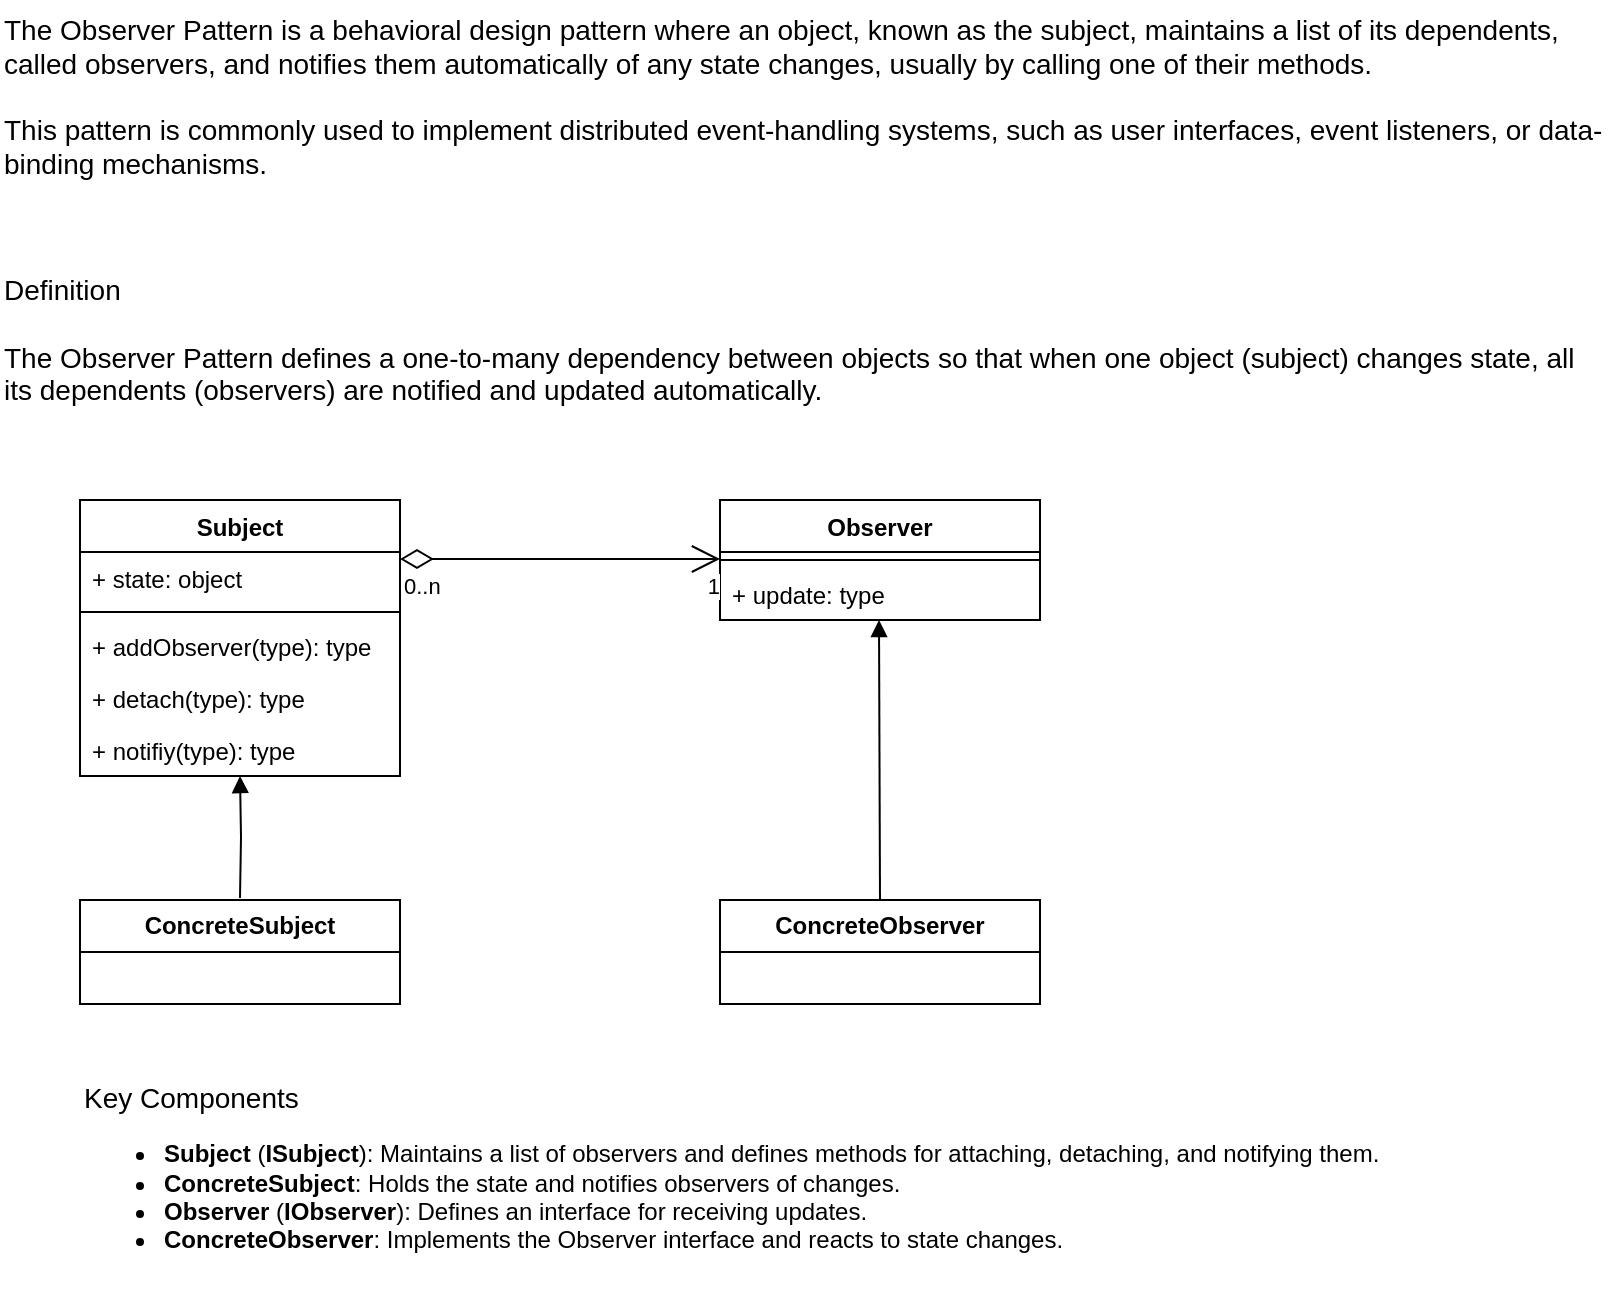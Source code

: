 <mxfile version="28.0.7">
  <diagram name="Page-1" id="4AnDUFGYBO-_3WgCWL5g">
    <mxGraphModel dx="914" dy="1636" grid="1" gridSize="10" guides="1" tooltips="1" connect="1" arrows="1" fold="1" page="1" pageScale="1" pageWidth="850" pageHeight="1100" math="0" shadow="0">
      <root>
        <mxCell id="0" />
        <mxCell id="1" parent="0" />
        <mxCell id="7SThADJdRw33NjqNuo1c-5" value="Subject" style="swimlane;fontStyle=1;align=center;verticalAlign=top;childLayout=stackLayout;horizontal=1;startSize=26;horizontalStack=0;resizeParent=1;resizeParentMax=0;resizeLast=0;collapsible=1;marginBottom=0;whiteSpace=wrap;html=1;" vertex="1" parent="1">
          <mxGeometry x="80" y="40" width="160" height="138" as="geometry" />
        </mxCell>
        <mxCell id="7SThADJdRw33NjqNuo1c-6" value="+ state: object" style="text;strokeColor=none;fillColor=none;align=left;verticalAlign=top;spacingLeft=4;spacingRight=4;overflow=hidden;rotatable=0;points=[[0,0.5],[1,0.5]];portConstraint=eastwest;whiteSpace=wrap;html=1;" vertex="1" parent="7SThADJdRw33NjqNuo1c-5">
          <mxGeometry y="26" width="160" height="26" as="geometry" />
        </mxCell>
        <mxCell id="7SThADJdRw33NjqNuo1c-7" value="" style="line;strokeWidth=1;fillColor=none;align=left;verticalAlign=middle;spacingTop=-1;spacingLeft=3;spacingRight=3;rotatable=0;labelPosition=right;points=[];portConstraint=eastwest;strokeColor=inherit;" vertex="1" parent="7SThADJdRw33NjqNuo1c-5">
          <mxGeometry y="52" width="160" height="8" as="geometry" />
        </mxCell>
        <mxCell id="7SThADJdRw33NjqNuo1c-9" value="+ addObserver(type): type" style="text;strokeColor=none;fillColor=none;align=left;verticalAlign=top;spacingLeft=4;spacingRight=4;overflow=hidden;rotatable=0;points=[[0,0.5],[1,0.5]];portConstraint=eastwest;whiteSpace=wrap;html=1;" vertex="1" parent="7SThADJdRw33NjqNuo1c-5">
          <mxGeometry y="60" width="160" height="26" as="geometry" />
        </mxCell>
        <mxCell id="7SThADJdRw33NjqNuo1c-10" value="+ detach(type): type" style="text;strokeColor=none;fillColor=none;align=left;verticalAlign=top;spacingLeft=4;spacingRight=4;overflow=hidden;rotatable=0;points=[[0,0.5],[1,0.5]];portConstraint=eastwest;whiteSpace=wrap;html=1;" vertex="1" parent="7SThADJdRw33NjqNuo1c-5">
          <mxGeometry y="86" width="160" height="26" as="geometry" />
        </mxCell>
        <mxCell id="7SThADJdRw33NjqNuo1c-8" value="+ notifiy(type): type" style="text;strokeColor=none;fillColor=none;align=left;verticalAlign=top;spacingLeft=4;spacingRight=4;overflow=hidden;rotatable=0;points=[[0,0.5],[1,0.5]];portConstraint=eastwest;whiteSpace=wrap;html=1;" vertex="1" parent="7SThADJdRw33NjqNuo1c-5">
          <mxGeometry y="112" width="160" height="26" as="geometry" />
        </mxCell>
        <mxCell id="7SThADJdRw33NjqNuo1c-12" value="Observer" style="swimlane;fontStyle=1;align=center;verticalAlign=top;childLayout=stackLayout;horizontal=1;startSize=26;horizontalStack=0;resizeParent=1;resizeParentMax=0;resizeLast=0;collapsible=1;marginBottom=0;whiteSpace=wrap;html=1;" vertex="1" parent="1">
          <mxGeometry x="400" y="40" width="160" height="60" as="geometry" />
        </mxCell>
        <mxCell id="7SThADJdRw33NjqNuo1c-14" value="" style="line;strokeWidth=1;fillColor=none;align=left;verticalAlign=middle;spacingTop=-1;spacingLeft=3;spacingRight=3;rotatable=0;labelPosition=right;points=[];portConstraint=eastwest;strokeColor=inherit;" vertex="1" parent="7SThADJdRw33NjqNuo1c-12">
          <mxGeometry y="26" width="160" height="8" as="geometry" />
        </mxCell>
        <mxCell id="7SThADJdRw33NjqNuo1c-15" value="+ update: type" style="text;strokeColor=none;fillColor=none;align=left;verticalAlign=top;spacingLeft=4;spacingRight=4;overflow=hidden;rotatable=0;points=[[0,0.5],[1,0.5]];portConstraint=eastwest;whiteSpace=wrap;html=1;" vertex="1" parent="7SThADJdRw33NjqNuo1c-12">
          <mxGeometry y="34" width="160" height="26" as="geometry" />
        </mxCell>
        <mxCell id="7SThADJdRw33NjqNuo1c-16" value="&lt;b&gt;ConcreteSubject&lt;/b&gt;" style="swimlane;fontStyle=0;childLayout=stackLayout;horizontal=1;startSize=26;fillColor=none;horizontalStack=0;resizeParent=1;resizeParentMax=0;resizeLast=0;collapsible=1;marginBottom=0;whiteSpace=wrap;html=1;" vertex="1" parent="1">
          <mxGeometry x="80" y="240" width="160" height="52" as="geometry" />
        </mxCell>
        <mxCell id="7SThADJdRw33NjqNuo1c-20" value="&lt;b&gt;ConcreteObserver&lt;/b&gt;" style="swimlane;fontStyle=0;childLayout=stackLayout;horizontal=1;startSize=26;fillColor=none;horizontalStack=0;resizeParent=1;resizeParentMax=0;resizeLast=0;collapsible=1;marginBottom=0;whiteSpace=wrap;html=1;" vertex="1" parent="1">
          <mxGeometry x="400" y="240" width="160" height="52" as="geometry" />
        </mxCell>
        <mxCell id="7SThADJdRw33NjqNuo1c-21" value="" style="endArrow=open;html=1;endSize=12;startArrow=diamondThin;startSize=14;startFill=0;edgeStyle=orthogonalEdgeStyle;rounded=0;" edge="1" parent="1">
          <mxGeometry relative="1" as="geometry">
            <mxPoint x="240" y="69.5" as="sourcePoint" />
            <mxPoint x="400" y="69.5" as="targetPoint" />
          </mxGeometry>
        </mxCell>
        <mxCell id="7SThADJdRw33NjqNuo1c-22" value="0..n" style="edgeLabel;resizable=0;html=1;align=left;verticalAlign=top;" connectable="0" vertex="1" parent="7SThADJdRw33NjqNuo1c-21">
          <mxGeometry x="-1" relative="1" as="geometry" />
        </mxCell>
        <mxCell id="7SThADJdRw33NjqNuo1c-23" value="1" style="edgeLabel;resizable=0;html=1;align=right;verticalAlign=top;" connectable="0" vertex="1" parent="7SThADJdRw33NjqNuo1c-21">
          <mxGeometry x="1" relative="1" as="geometry" />
        </mxCell>
        <mxCell id="7SThADJdRw33NjqNuo1c-26" value="" style="endArrow=block;endFill=1;html=1;edgeStyle=orthogonalEdgeStyle;align=left;verticalAlign=top;rounded=0;entryX=0.5;entryY=1;entryDx=0;entryDy=0;" edge="1" parent="1" target="7SThADJdRw33NjqNuo1c-5">
          <mxGeometry x="-1" relative="1" as="geometry">
            <mxPoint x="160" y="239" as="sourcePoint" />
            <mxPoint x="320" y="239" as="targetPoint" />
          </mxGeometry>
        </mxCell>
        <mxCell id="7SThADJdRw33NjqNuo1c-28" value="" style="endArrow=block;endFill=1;html=1;edgeStyle=orthogonalEdgeStyle;align=left;verticalAlign=top;rounded=0;entryX=0.5;entryY=1;entryDx=0;entryDy=0;exitX=0.5;exitY=0;exitDx=0;exitDy=0;" edge="1" parent="1" source="7SThADJdRw33NjqNuo1c-20">
          <mxGeometry x="-1" relative="1" as="geometry">
            <mxPoint x="479.5" y="161" as="sourcePoint" />
            <mxPoint x="479.5" y="100" as="targetPoint" />
            <mxPoint as="offset" />
          </mxGeometry>
        </mxCell>
        <mxCell id="7SThADJdRw33NjqNuo1c-30" value="The Observer Pattern is a behavioral design pattern where an object, known as the subject, maintains a list of its dependents, called observers, and notifies them automatically of any state changes, usually by calling one of their methods.&#xa;&#xa;This pattern is commonly used to implement distributed event-handling systems, such as user interfaces, event listeners, or data-binding mechanisms." style="text;whiteSpace=wrap;fontSize=14;" vertex="1" parent="1">
          <mxGeometry x="40" y="-210" width="810" height="100" as="geometry" />
        </mxCell>
        <mxCell id="7SThADJdRw33NjqNuo1c-31" value="Definition&#xa;&#xa;The Observer Pattern defines a one-to-many dependency between objects so that when one object (subject) changes state, all its dependents (observers) are notified and updated automatically." style="text;whiteSpace=wrap;fontSize=14;" vertex="1" parent="1">
          <mxGeometry x="40" y="-80" width="800" height="70" as="geometry" />
        </mxCell>
        <mxCell id="7SThADJdRw33NjqNuo1c-32" value="&lt;div&gt;&lt;font style=&quot;font-size: 14px;&quot;&gt;Key Components&lt;/font&gt;&lt;/div&gt;&lt;div&gt;&lt;ul&gt;&lt;li&gt;&lt;b&gt;Subject &lt;/b&gt;(&lt;b&gt;ISubject&lt;/b&gt;): Maintains a list of observers and defines methods for attaching, detaching, and notifying them.&lt;/li&gt;&lt;li&gt;&lt;b&gt;ConcreteSubject&lt;/b&gt;: Holds the state and notifies observers of changes.&lt;/li&gt;&lt;li&gt;&lt;b&gt;Observer &lt;/b&gt;(&lt;b&gt;IObserver&lt;/b&gt;): Defines an interface for receiving updates.&lt;/li&gt;&lt;li&gt;&lt;b&gt;ConcreteObserver&lt;/b&gt;: Implements the Observer interface and reacts to state changes.&lt;/li&gt;&lt;/ul&gt;&lt;/div&gt;" style="text;html=1;align=left;verticalAlign=middle;whiteSpace=wrap;rounded=0;" vertex="1" parent="1">
          <mxGeometry x="80" y="320" width="720" height="120" as="geometry" />
        </mxCell>
      </root>
    </mxGraphModel>
  </diagram>
</mxfile>
